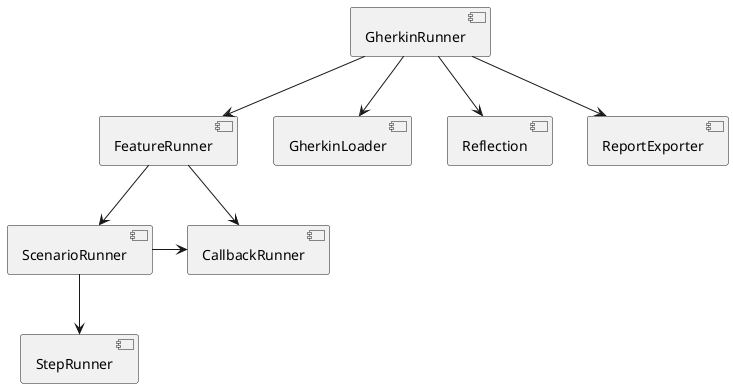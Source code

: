 @startuml

[GherkinRunner] as gr
[GherkinLoader] as gl
[Reflection] as reflection
[FeatureRunner] as fr
[ScenarioRunner] as sr
[StepRunner] as str
[CallbackRunner] as cr
[ReportExporter] as re

gr -down-> fr
fr -down-> sr
fr -right-> cr
sr -right-> cr
sr -down-> str

gr -down-> reflection
gr -down-> re
gr -down-> gl

@enduml
